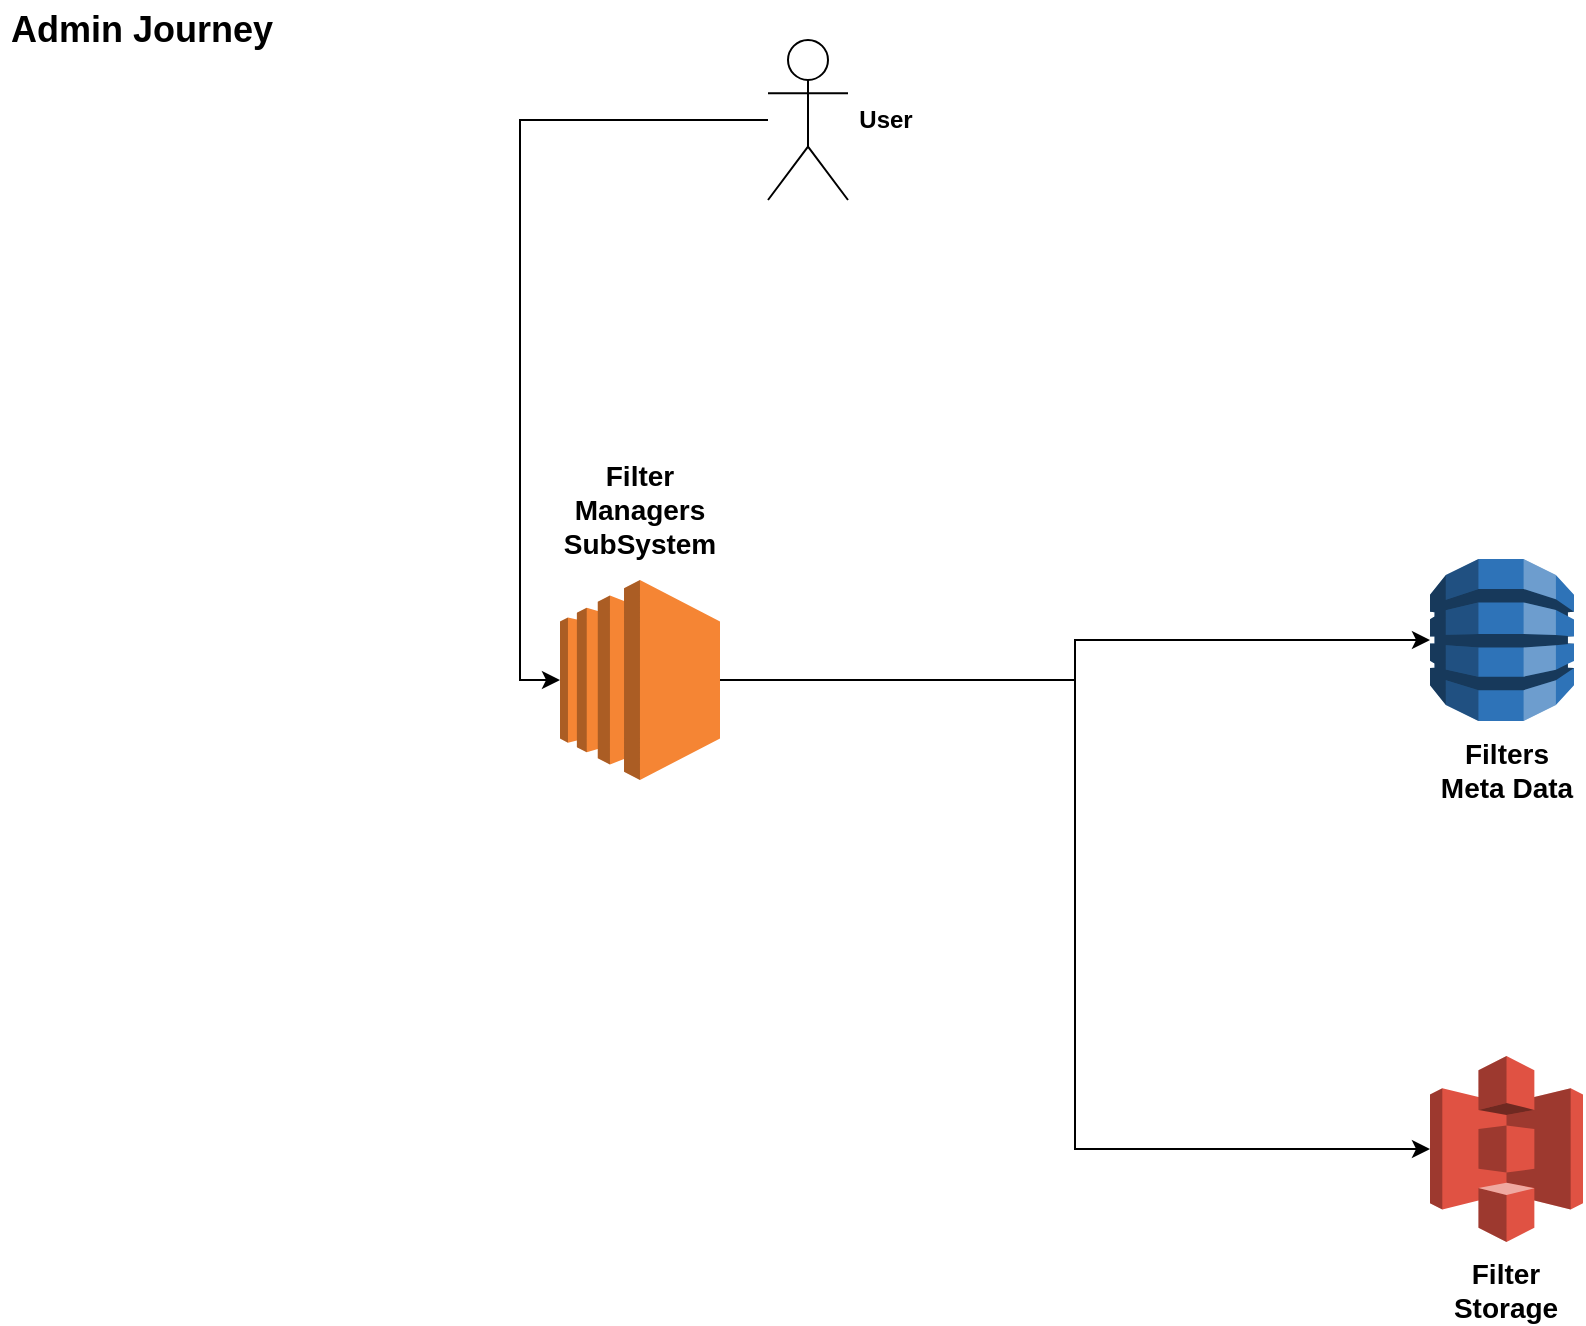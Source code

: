 <mxfile version="24.7.17">
  <diagram id="26AggO56XKMuZTzfmfu9" name="Page-1">
    <mxGraphModel dx="822" dy="1064" grid="1" gridSize="10" guides="1" tooltips="1" connect="1" arrows="1" fold="1" page="1" pageScale="1" pageWidth="827" pageHeight="1169" math="0" shadow="0">
      <root>
        <mxCell id="0" />
        <mxCell id="1" parent="0" />
        <mxCell id="zfJ_A97kqZe_yo1W9yH1-1" value="" style="shape=umlActor;verticalLabelPosition=bottom;verticalAlign=top;html=1;outlineConnect=0;" vertex="1" parent="1">
          <mxGeometry x="384" y="30" width="40" height="80" as="geometry" />
        </mxCell>
        <mxCell id="zfJ_A97kqZe_yo1W9yH1-2" style="edgeStyle=orthogonalEdgeStyle;rounded=0;orthogonalLoop=1;jettySize=auto;html=1;" edge="1" parent="1" source="zfJ_A97kqZe_yo1W9yH1-3" target="zfJ_A97kqZe_yo1W9yH1-16">
          <mxGeometry relative="1" as="geometry" />
        </mxCell>
        <mxCell id="zfJ_A97kqZe_yo1W9yH1-3" value="" style="outlineConnect=0;dashed=0;verticalLabelPosition=bottom;verticalAlign=top;align=center;html=1;shape=mxgraph.aws3.ec2;fillColor=#F58534;gradientColor=none;" vertex="1" parent="1">
          <mxGeometry x="280" y="300" width="80" height="100" as="geometry" />
        </mxCell>
        <mxCell id="zfJ_A97kqZe_yo1W9yH1-10" value="&lt;font style=&quot;font-size: 14px;&quot;&gt;&lt;b&gt;Filter Managers&lt;/b&gt;&lt;/font&gt;&lt;div&gt;&lt;font style=&quot;font-size: 14px;&quot;&gt;&lt;b&gt;SubSystem&lt;/b&gt;&lt;/font&gt;&lt;/div&gt;" style="text;html=1;align=center;verticalAlign=middle;whiteSpace=wrap;rounded=0;" vertex="1" parent="1">
          <mxGeometry x="290" y="250" width="60" height="30" as="geometry" />
        </mxCell>
        <mxCell id="zfJ_A97kqZe_yo1W9yH1-11" style="edgeStyle=orthogonalEdgeStyle;rounded=0;orthogonalLoop=1;jettySize=auto;html=1;entryX=0;entryY=0.5;entryDx=0;entryDy=0;entryPerimeter=0;" edge="1" parent="1" source="zfJ_A97kqZe_yo1W9yH1-1" target="zfJ_A97kqZe_yo1W9yH1-3">
          <mxGeometry relative="1" as="geometry">
            <mxPoint x="290" y="330.0" as="targetPoint" />
          </mxGeometry>
        </mxCell>
        <mxCell id="zfJ_A97kqZe_yo1W9yH1-13" value="&lt;b&gt;User&lt;/b&gt;" style="text;html=1;align=center;verticalAlign=middle;whiteSpace=wrap;rounded=0;" vertex="1" parent="1">
          <mxGeometry x="413" y="55" width="60" height="30" as="geometry" />
        </mxCell>
        <mxCell id="zfJ_A97kqZe_yo1W9yH1-14" value="" style="outlineConnect=0;dashed=0;verticalLabelPosition=bottom;verticalAlign=top;align=center;html=1;shape=mxgraph.aws3.s3;fillColor=#E05243;gradientColor=none;" vertex="1" parent="1">
          <mxGeometry x="715" y="538" width="76.5" height="93" as="geometry" />
        </mxCell>
        <mxCell id="zfJ_A97kqZe_yo1W9yH1-16" value="" style="outlineConnect=0;dashed=0;verticalLabelPosition=bottom;verticalAlign=top;align=center;html=1;shape=mxgraph.aws3.dynamo_db;fillColor=#2E73B8;gradientColor=none;" vertex="1" parent="1">
          <mxGeometry x="715" y="289.5" width="72" height="81" as="geometry" />
        </mxCell>
        <mxCell id="zfJ_A97kqZe_yo1W9yH1-17" style="edgeStyle=orthogonalEdgeStyle;rounded=0;orthogonalLoop=1;jettySize=auto;html=1;entryX=0;entryY=0.5;entryDx=0;entryDy=0;entryPerimeter=0;" edge="1" parent="1" source="zfJ_A97kqZe_yo1W9yH1-3" target="zfJ_A97kqZe_yo1W9yH1-14">
          <mxGeometry relative="1" as="geometry" />
        </mxCell>
        <mxCell id="zfJ_A97kqZe_yo1W9yH1-19" value="&lt;b&gt;&lt;font style=&quot;font-size: 14px;&quot;&gt;Filter Storage&lt;/font&gt;&lt;/b&gt;" style="text;html=1;align=center;verticalAlign=middle;whiteSpace=wrap;rounded=0;" vertex="1" parent="1">
          <mxGeometry x="723.25" y="640" width="60" height="30" as="geometry" />
        </mxCell>
        <mxCell id="zfJ_A97kqZe_yo1W9yH1-20" value="&lt;b&gt;&lt;font style=&quot;font-size: 14px;&quot;&gt;Filters Meta Data&lt;/font&gt;&lt;/b&gt;" style="text;html=1;align=center;verticalAlign=middle;whiteSpace=wrap;rounded=0;" vertex="1" parent="1">
          <mxGeometry x="715" y="380" width="76.75" height="30" as="geometry" />
        </mxCell>
        <mxCell id="zfJ_A97kqZe_yo1W9yH1-21" value="&lt;b&gt;&lt;font style=&quot;font-size: 18px;&quot;&gt;Admin Journey&lt;/font&gt;&lt;/b&gt;" style="text;html=1;align=center;verticalAlign=middle;whiteSpace=wrap;rounded=0;" vertex="1" parent="1">
          <mxGeometry y="10" width="141.75" height="30" as="geometry" />
        </mxCell>
      </root>
    </mxGraphModel>
  </diagram>
</mxfile>
